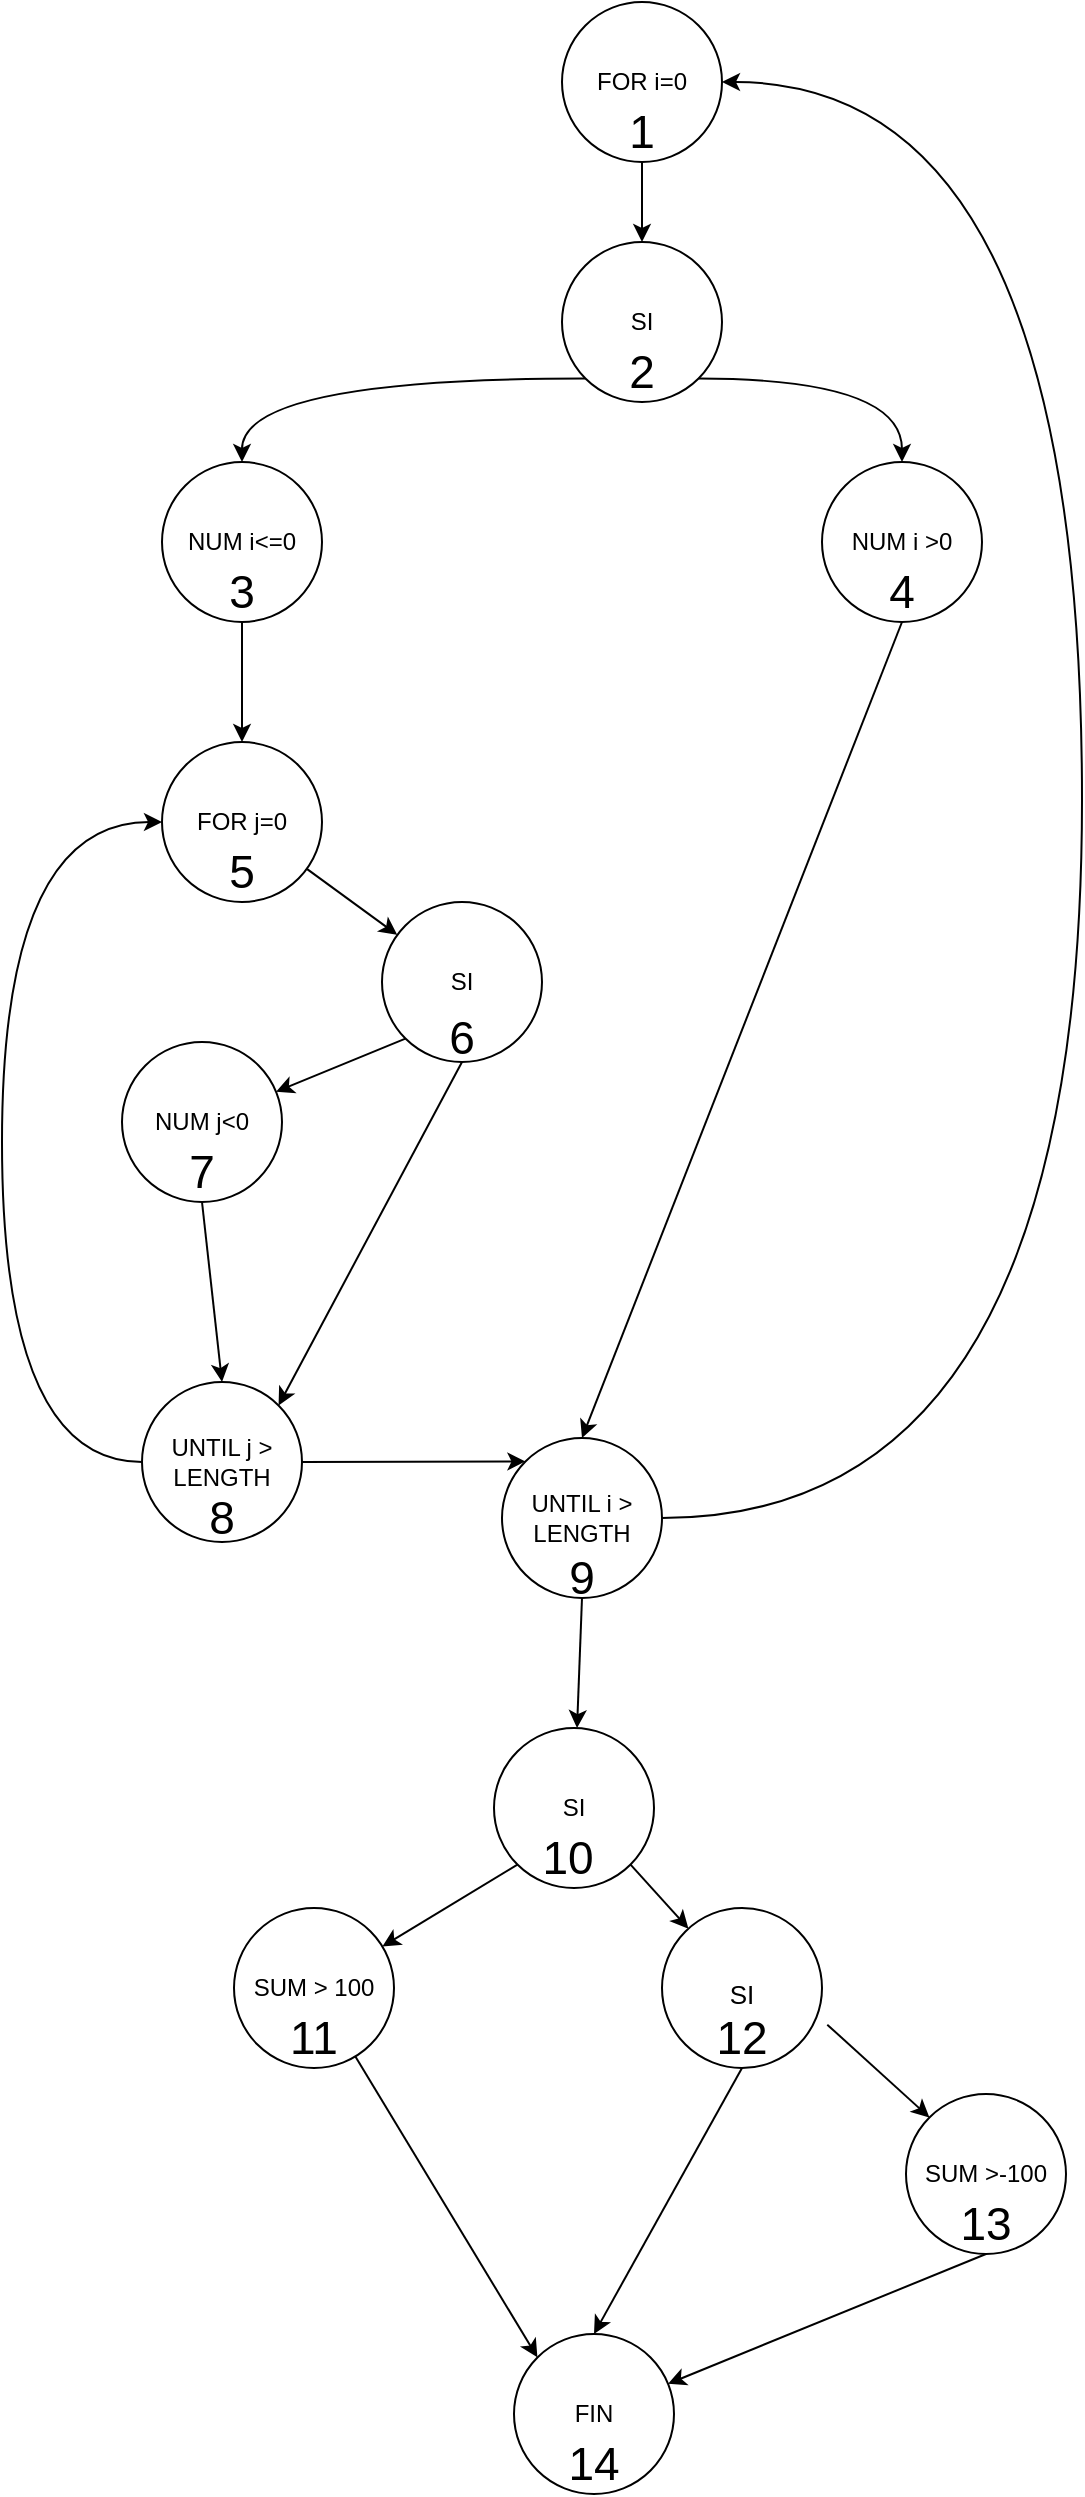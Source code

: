 <mxfile version="20.8.3" type="github">
  <diagram id="t1IEVMOMDY2Itv3itoXV" name="Página-1">
    <mxGraphModel dx="1990" dy="1263" grid="1" gridSize="10" guides="1" tooltips="1" connect="1" arrows="1" fold="1" page="1" pageScale="1" pageWidth="827" pageHeight="1169" math="0" shadow="0">
      <root>
        <mxCell id="0" />
        <mxCell id="1" parent="0" />
        <mxCell id="Q3T6uinJwQpiYye8H8px-16" style="edgeStyle=none;rounded=0;orthogonalLoop=1;jettySize=auto;html=1;exitX=0.5;exitY=1;exitDx=0;exitDy=0;entryX=0.5;entryY=0;entryDx=0;entryDy=0;" parent="1" source="Q3T6uinJwQpiYye8H8px-1" target="Q3T6uinJwQpiYye8H8px-4" edge="1">
          <mxGeometry relative="1" as="geometry" />
        </mxCell>
        <mxCell id="Q3T6uinJwQpiYye8H8px-1" value="FOR i=0" style="ellipse;whiteSpace=wrap;html=1;aspect=fixed;" parent="1" vertex="1">
          <mxGeometry x="384" y="17" width="80" height="80" as="geometry" />
        </mxCell>
        <mxCell id="Q3T6uinJwQpiYye8H8px-3" style="edgeStyle=orthogonalEdgeStyle;rounded=0;orthogonalLoop=1;jettySize=auto;html=1;exitX=1;exitY=0.5;exitDx=0;exitDy=0;entryX=1;entryY=0.5;entryDx=0;entryDy=0;curved=1;" parent="1" source="Q3T6uinJwQpiYye8H8px-2" target="Q3T6uinJwQpiYye8H8px-1" edge="1">
          <mxGeometry relative="1" as="geometry">
            <Array as="points">
              <mxPoint x="644" y="775" />
              <mxPoint x="644" y="57" />
            </Array>
          </mxGeometry>
        </mxCell>
        <mxCell id="Q3T6uinJwQpiYye8H8px-25" style="edgeStyle=none;rounded=0;orthogonalLoop=1;jettySize=auto;html=1;exitX=0.5;exitY=1;exitDx=0;exitDy=0;" parent="1" source="Q3T6uinJwQpiYye8H8px-2" target="Q3T6uinJwQpiYye8H8px-24" edge="1">
          <mxGeometry relative="1" as="geometry" />
        </mxCell>
        <mxCell id="Q3T6uinJwQpiYye8H8px-2" value="UNTIL i &amp;gt; LENGTH" style="ellipse;whiteSpace=wrap;html=1;aspect=fixed;" parent="1" vertex="1">
          <mxGeometry x="354" y="735" width="80" height="80" as="geometry" />
        </mxCell>
        <mxCell id="Q3T6uinJwQpiYye8H8px-7" style="edgeStyle=orthogonalEdgeStyle;curved=1;rounded=0;orthogonalLoop=1;jettySize=auto;html=1;exitX=1;exitY=1;exitDx=0;exitDy=0;entryX=0.5;entryY=0;entryDx=0;entryDy=0;" parent="1" source="Q3T6uinJwQpiYye8H8px-4" target="Q3T6uinJwQpiYye8H8px-6" edge="1">
          <mxGeometry relative="1" as="geometry" />
        </mxCell>
        <mxCell id="Q3T6uinJwQpiYye8H8px-8" style="edgeStyle=orthogonalEdgeStyle;curved=1;rounded=0;orthogonalLoop=1;jettySize=auto;html=1;exitX=0;exitY=1;exitDx=0;exitDy=0;entryX=0.5;entryY=0;entryDx=0;entryDy=0;" parent="1" source="Q3T6uinJwQpiYye8H8px-4" target="Q3T6uinJwQpiYye8H8px-5" edge="1">
          <mxGeometry relative="1" as="geometry" />
        </mxCell>
        <mxCell id="Q3T6uinJwQpiYye8H8px-4" value="SI" style="ellipse;whiteSpace=wrap;html=1;aspect=fixed;" parent="1" vertex="1">
          <mxGeometry x="384" y="137" width="80" height="80" as="geometry" />
        </mxCell>
        <mxCell id="Q3T6uinJwQpiYye8H8px-11" style="edgeStyle=none;rounded=0;orthogonalLoop=1;jettySize=auto;html=1;exitX=0.5;exitY=1;exitDx=0;exitDy=0;" parent="1" source="Q3T6uinJwQpiYye8H8px-5" target="Q3T6uinJwQpiYye8H8px-10" edge="1">
          <mxGeometry relative="1" as="geometry" />
        </mxCell>
        <mxCell id="Q3T6uinJwQpiYye8H8px-5" value="NUM i&amp;lt;=0" style="ellipse;whiteSpace=wrap;html=1;aspect=fixed;" parent="1" vertex="1">
          <mxGeometry x="184" y="247" width="80" height="80" as="geometry" />
        </mxCell>
        <mxCell id="Q3T6uinJwQpiYye8H8px-9" style="rounded=0;orthogonalLoop=1;jettySize=auto;html=1;exitX=0.5;exitY=1;exitDx=0;exitDy=0;entryX=0.5;entryY=0;entryDx=0;entryDy=0;" parent="1" source="Q3T6uinJwQpiYye8H8px-6" target="Q3T6uinJwQpiYye8H8px-2" edge="1">
          <mxGeometry relative="1" as="geometry" />
        </mxCell>
        <mxCell id="Q3T6uinJwQpiYye8H8px-6" value="NUM i &amp;gt;0" style="ellipse;whiteSpace=wrap;html=1;aspect=fixed;" parent="1" vertex="1">
          <mxGeometry x="514" y="247" width="80" height="80" as="geometry" />
        </mxCell>
        <mxCell id="Q3T6uinJwQpiYye8H8px-19" style="edgeStyle=none;rounded=0;orthogonalLoop=1;jettySize=auto;html=1;" parent="1" source="Q3T6uinJwQpiYye8H8px-10" target="Q3T6uinJwQpiYye8H8px-18" edge="1">
          <mxGeometry relative="1" as="geometry" />
        </mxCell>
        <mxCell id="Q3T6uinJwQpiYye8H8px-10" value="FOR j=0" style="ellipse;whiteSpace=wrap;html=1;aspect=fixed;" parent="1" vertex="1">
          <mxGeometry x="184" y="387" width="80" height="80" as="geometry" />
        </mxCell>
        <mxCell id="Q3T6uinJwQpiYye8H8px-15" style="edgeStyle=orthogonalEdgeStyle;rounded=0;orthogonalLoop=1;jettySize=auto;html=1;exitX=0;exitY=0.5;exitDx=0;exitDy=0;entryX=0;entryY=0.5;entryDx=0;entryDy=0;curved=1;" parent="1" source="Q3T6uinJwQpiYye8H8px-12" target="Q3T6uinJwQpiYye8H8px-10" edge="1">
          <mxGeometry relative="1" as="geometry">
            <Array as="points">
              <mxPoint x="104" y="747" />
              <mxPoint x="104" y="427" />
            </Array>
          </mxGeometry>
        </mxCell>
        <mxCell id="Q3T6uinJwQpiYye8H8px-17" style="edgeStyle=none;rounded=0;orthogonalLoop=1;jettySize=auto;html=1;entryX=0;entryY=0;entryDx=0;entryDy=0;" parent="1" source="Q3T6uinJwQpiYye8H8px-12" target="Q3T6uinJwQpiYye8H8px-2" edge="1">
          <mxGeometry relative="1" as="geometry" />
        </mxCell>
        <mxCell id="Q3T6uinJwQpiYye8H8px-12" value="UNTIL j &amp;gt; LENGTH" style="ellipse;whiteSpace=wrap;html=1;aspect=fixed;" parent="1" vertex="1">
          <mxGeometry x="174" y="707" width="80" height="80" as="geometry" />
        </mxCell>
        <mxCell id="Q3T6uinJwQpiYye8H8px-21" style="edgeStyle=none;rounded=0;orthogonalLoop=1;jettySize=auto;html=1;exitX=0;exitY=1;exitDx=0;exitDy=0;" parent="1" source="Q3T6uinJwQpiYye8H8px-18" target="Q3T6uinJwQpiYye8H8px-20" edge="1">
          <mxGeometry relative="1" as="geometry" />
        </mxCell>
        <mxCell id="Q3T6uinJwQpiYye8H8px-22" style="edgeStyle=none;rounded=0;orthogonalLoop=1;jettySize=auto;html=1;exitX=0.5;exitY=1;exitDx=0;exitDy=0;entryX=1;entryY=0;entryDx=0;entryDy=0;" parent="1" source="Q3T6uinJwQpiYye8H8px-18" target="Q3T6uinJwQpiYye8H8px-12" edge="1">
          <mxGeometry relative="1" as="geometry" />
        </mxCell>
        <mxCell id="Q3T6uinJwQpiYye8H8px-18" value="SI" style="ellipse;whiteSpace=wrap;html=1;aspect=fixed;" parent="1" vertex="1">
          <mxGeometry x="294" y="467" width="80" height="80" as="geometry" />
        </mxCell>
        <mxCell id="Q3T6uinJwQpiYye8H8px-23" style="edgeStyle=none;rounded=0;orthogonalLoop=1;jettySize=auto;html=1;exitX=0.5;exitY=1;exitDx=0;exitDy=0;entryX=0.5;entryY=0;entryDx=0;entryDy=0;" parent="1" source="Q3T6uinJwQpiYye8H8px-20" target="Q3T6uinJwQpiYye8H8px-12" edge="1">
          <mxGeometry relative="1" as="geometry" />
        </mxCell>
        <mxCell id="Q3T6uinJwQpiYye8H8px-20" value="NUM j&amp;lt;0" style="ellipse;whiteSpace=wrap;html=1;aspect=fixed;" parent="1" vertex="1">
          <mxGeometry x="164" y="537" width="80" height="80" as="geometry" />
        </mxCell>
        <mxCell id="Q3T6uinJwQpiYye8H8px-27" style="edgeStyle=none;rounded=0;orthogonalLoop=1;jettySize=auto;html=1;exitX=0;exitY=1;exitDx=0;exitDy=0;" parent="1" source="Q3T6uinJwQpiYye8H8px-24" target="Q3T6uinJwQpiYye8H8px-26" edge="1">
          <mxGeometry relative="1" as="geometry" />
        </mxCell>
        <mxCell id="kOnjoAxCmN57vnu66Ghy-16" style="rounded=0;orthogonalLoop=1;jettySize=auto;html=1;exitX=1;exitY=1;exitDx=0;exitDy=0;fontSize=23;" edge="1" parent="1" source="Q3T6uinJwQpiYye8H8px-24" target="kOnjoAxCmN57vnu66Ghy-15">
          <mxGeometry relative="1" as="geometry" />
        </mxCell>
        <mxCell id="Q3T6uinJwQpiYye8H8px-24" value="SI" style="ellipse;whiteSpace=wrap;html=1;aspect=fixed;" parent="1" vertex="1">
          <mxGeometry x="350" y="880" width="80" height="80" as="geometry" />
        </mxCell>
        <mxCell id="Q3T6uinJwQpiYye8H8px-29" style="edgeStyle=none;rounded=0;orthogonalLoop=1;jettySize=auto;html=1;entryX=0;entryY=0;entryDx=0;entryDy=0;" parent="1" source="Q3T6uinJwQpiYye8H8px-26" target="Q3T6uinJwQpiYye8H8px-28" edge="1">
          <mxGeometry relative="1" as="geometry">
            <mxPoint x="376" y="1063" as="targetPoint" />
          </mxGeometry>
        </mxCell>
        <mxCell id="Q3T6uinJwQpiYye8H8px-26" value="SUM &amp;gt; 100" style="ellipse;whiteSpace=wrap;html=1;aspect=fixed;" parent="1" vertex="1">
          <mxGeometry x="220" y="970" width="80" height="80" as="geometry" />
        </mxCell>
        <mxCell id="Q3T6uinJwQpiYye8H8px-28" value="FIN" style="ellipse;whiteSpace=wrap;html=1;aspect=fixed;" parent="1" vertex="1">
          <mxGeometry x="360" y="1183" width="80" height="80" as="geometry" />
        </mxCell>
        <mxCell id="Q3T6uinJwQpiYye8H8px-31" value="SUM &amp;gt;-100" style="ellipse;whiteSpace=wrap;html=1;aspect=fixed;" parent="1" vertex="1">
          <mxGeometry x="556" y="1063" width="80" height="80" as="geometry" />
        </mxCell>
        <mxCell id="kOnjoAxCmN57vnu66Ghy-1" value="&lt;font style=&quot;font-size: 23px;&quot;&gt;1&lt;/font&gt;" style="text;strokeColor=none;align=center;fillColor=none;html=1;verticalAlign=middle;whiteSpace=wrap;rounded=0;" vertex="1" parent="1">
          <mxGeometry x="394" y="67" width="60" height="30" as="geometry" />
        </mxCell>
        <mxCell id="kOnjoAxCmN57vnu66Ghy-2" value="&lt;font style=&quot;font-size: 23px;&quot;&gt;2&lt;/font&gt;" style="text;strokeColor=none;align=center;fillColor=none;html=1;verticalAlign=middle;whiteSpace=wrap;rounded=0;" vertex="1" parent="1">
          <mxGeometry x="394" y="187" width="60" height="30" as="geometry" />
        </mxCell>
        <mxCell id="kOnjoAxCmN57vnu66Ghy-3" value="&lt;font style=&quot;font-size: 23px;&quot;&gt;3&lt;/font&gt;" style="text;strokeColor=none;align=center;fillColor=none;html=1;verticalAlign=middle;whiteSpace=wrap;rounded=0;" vertex="1" parent="1">
          <mxGeometry x="194" y="297" width="60" height="30" as="geometry" />
        </mxCell>
        <mxCell id="kOnjoAxCmN57vnu66Ghy-4" value="&lt;font style=&quot;font-size: 23px;&quot;&gt;4&lt;/font&gt;" style="text;strokeColor=none;align=center;fillColor=none;html=1;verticalAlign=middle;whiteSpace=wrap;rounded=0;" vertex="1" parent="1">
          <mxGeometry x="524" y="297" width="60" height="30" as="geometry" />
        </mxCell>
        <mxCell id="kOnjoAxCmN57vnu66Ghy-5" value="&lt;font style=&quot;font-size: 23px;&quot;&gt;5&lt;/font&gt;" style="text;strokeColor=none;align=center;fillColor=none;html=1;verticalAlign=middle;whiteSpace=wrap;rounded=0;" vertex="1" parent="1">
          <mxGeometry x="194" y="437" width="60" height="30" as="geometry" />
        </mxCell>
        <mxCell id="kOnjoAxCmN57vnu66Ghy-6" value="&lt;font style=&quot;font-size: 23px;&quot;&gt;6&lt;/font&gt;" style="text;strokeColor=none;align=center;fillColor=none;html=1;verticalAlign=middle;whiteSpace=wrap;rounded=0;" vertex="1" parent="1">
          <mxGeometry x="304" y="520" width="60" height="30" as="geometry" />
        </mxCell>
        <mxCell id="kOnjoAxCmN57vnu66Ghy-7" value="&lt;font style=&quot;font-size: 23px;&quot;&gt;7&lt;/font&gt;" style="text;strokeColor=none;align=center;fillColor=none;html=1;verticalAlign=middle;whiteSpace=wrap;rounded=0;" vertex="1" parent="1">
          <mxGeometry x="174" y="587" width="60" height="30" as="geometry" />
        </mxCell>
        <mxCell id="kOnjoAxCmN57vnu66Ghy-8" value="&lt;font style=&quot;font-size: 23px;&quot;&gt;8&lt;/font&gt;" style="text;strokeColor=none;align=center;fillColor=none;html=1;verticalAlign=middle;whiteSpace=wrap;rounded=0;" vertex="1" parent="1">
          <mxGeometry x="184" y="760" width="60" height="30" as="geometry" />
        </mxCell>
        <mxCell id="kOnjoAxCmN57vnu66Ghy-9" value="&lt;font style=&quot;font-size: 23px;&quot;&gt;9&lt;/font&gt;" style="text;strokeColor=none;align=center;fillColor=none;html=1;verticalAlign=middle;whiteSpace=wrap;rounded=0;" vertex="1" parent="1">
          <mxGeometry x="364" y="790" width="60" height="30" as="geometry" />
        </mxCell>
        <mxCell id="kOnjoAxCmN57vnu66Ghy-10" value="&lt;font style=&quot;font-size: 23px;&quot;&gt;10&lt;/font&gt;" style="text;strokeColor=none;align=center;fillColor=none;html=1;verticalAlign=middle;whiteSpace=wrap;rounded=0;" vertex="1" parent="1">
          <mxGeometry x="357" y="930" width="60" height="30" as="geometry" />
        </mxCell>
        <mxCell id="kOnjoAxCmN57vnu66Ghy-11" value="&lt;font style=&quot;font-size: 23px;&quot;&gt;11&lt;/font&gt;" style="text;strokeColor=none;align=center;fillColor=none;html=1;verticalAlign=middle;whiteSpace=wrap;rounded=0;" vertex="1" parent="1">
          <mxGeometry x="230" y="1020" width="60" height="30" as="geometry" />
        </mxCell>
        <mxCell id="kOnjoAxCmN57vnu66Ghy-18" style="edgeStyle=none;rounded=0;orthogonalLoop=1;jettySize=auto;html=1;exitX=0.5;exitY=1;exitDx=0;exitDy=0;fontSize=23;" edge="1" parent="1" source="kOnjoAxCmN57vnu66Ghy-13" target="Q3T6uinJwQpiYye8H8px-28">
          <mxGeometry relative="1" as="geometry" />
        </mxCell>
        <mxCell id="kOnjoAxCmN57vnu66Ghy-13" value="&lt;font style=&quot;font-size: 23px;&quot;&gt;13&lt;/font&gt;" style="text;strokeColor=none;align=center;fillColor=none;html=1;verticalAlign=middle;whiteSpace=wrap;rounded=0;" vertex="1" parent="1">
          <mxGeometry x="566" y="1113" width="60" height="30" as="geometry" />
        </mxCell>
        <mxCell id="kOnjoAxCmN57vnu66Ghy-15" value="&lt;font style=&quot;font-size: 13px;&quot;&gt;SI&lt;/font&gt;" style="ellipse;whiteSpace=wrap;html=1;aspect=fixed;fontSize=23;" vertex="1" parent="1">
          <mxGeometry x="434" y="970" width="80" height="80" as="geometry" />
        </mxCell>
        <mxCell id="kOnjoAxCmN57vnu66Ghy-17" style="edgeStyle=none;rounded=0;orthogonalLoop=1;jettySize=auto;html=1;exitX=1.033;exitY=0.729;exitDx=0;exitDy=0;entryX=0;entryY=0;entryDx=0;entryDy=0;fontSize=23;exitPerimeter=0;" edge="1" parent="1" source="kOnjoAxCmN57vnu66Ghy-15" target="Q3T6uinJwQpiYye8H8px-31">
          <mxGeometry relative="1" as="geometry" />
        </mxCell>
        <mxCell id="kOnjoAxCmN57vnu66Ghy-19" style="edgeStyle=none;rounded=0;orthogonalLoop=1;jettySize=auto;html=1;exitX=0.5;exitY=1;exitDx=0;exitDy=0;entryX=0.5;entryY=0;entryDx=0;entryDy=0;fontSize=23;" edge="1" parent="1" source="kOnjoAxCmN57vnu66Ghy-15" target="Q3T6uinJwQpiYye8H8px-28">
          <mxGeometry relative="1" as="geometry" />
        </mxCell>
        <mxCell id="kOnjoAxCmN57vnu66Ghy-12" value="&lt;font style=&quot;font-size: 23px;&quot;&gt;12&lt;/font&gt;" style="text;strokeColor=none;align=center;fillColor=none;html=1;verticalAlign=middle;whiteSpace=wrap;rounded=0;" vertex="1" parent="1">
          <mxGeometry x="444" y="1020" width="60" height="30" as="geometry" />
        </mxCell>
        <mxCell id="kOnjoAxCmN57vnu66Ghy-20" value="&lt;font style=&quot;font-size: 23px;&quot;&gt;14&lt;/font&gt;" style="text;strokeColor=none;align=center;fillColor=none;html=1;verticalAlign=middle;whiteSpace=wrap;rounded=0;" vertex="1" parent="1">
          <mxGeometry x="370" y="1233" width="60" height="30" as="geometry" />
        </mxCell>
      </root>
    </mxGraphModel>
  </diagram>
</mxfile>
